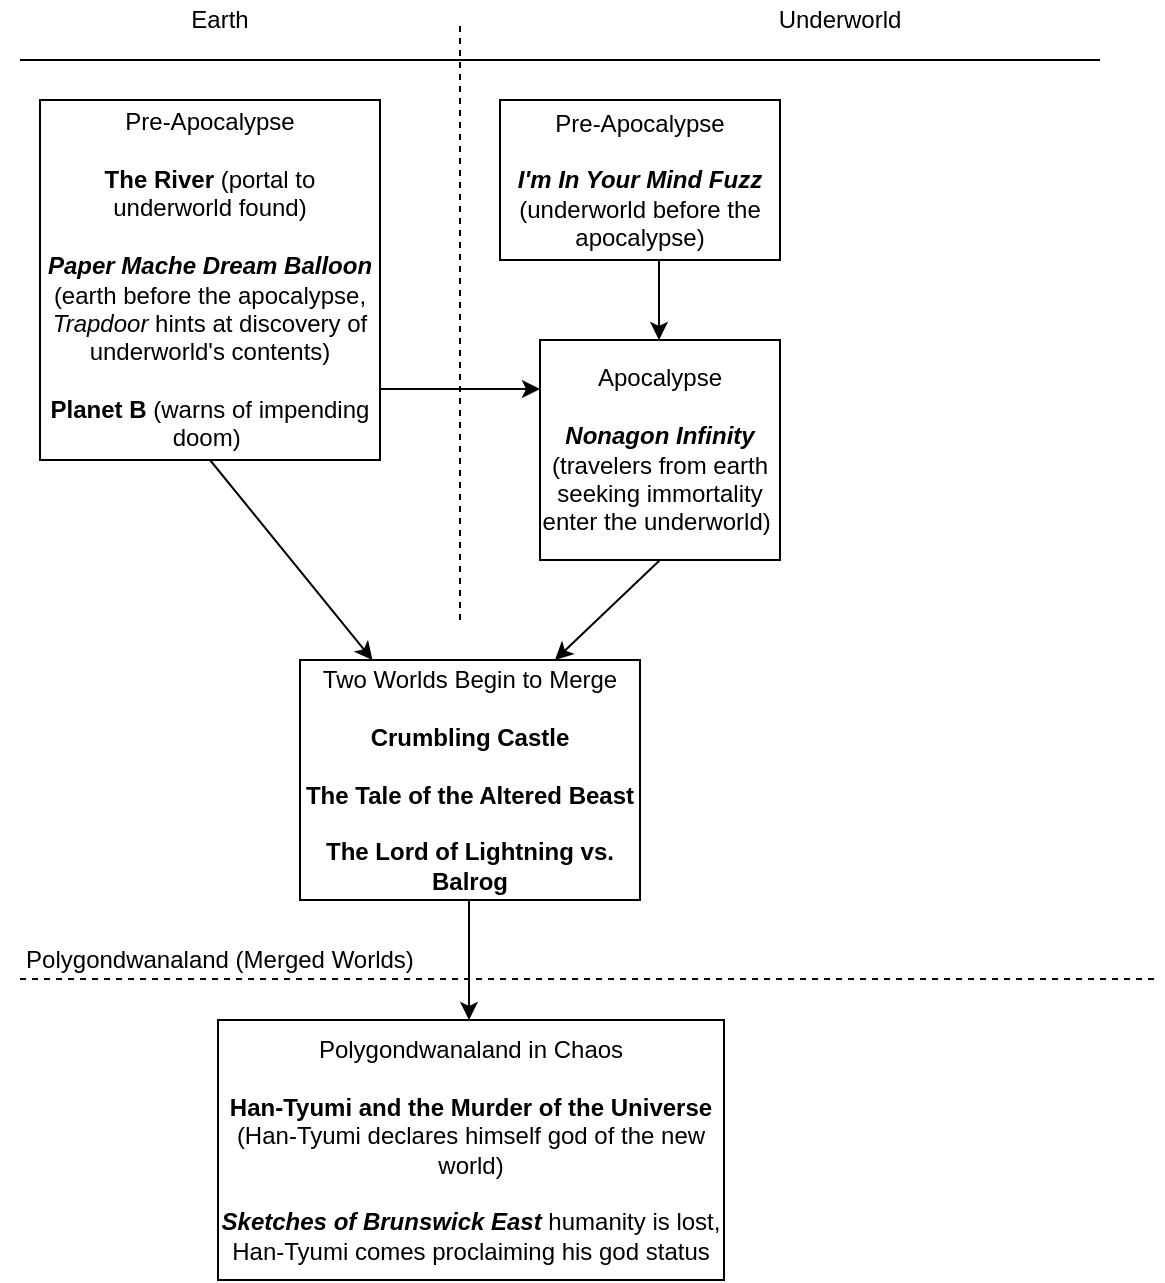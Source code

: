 <mxfile version="10.6.8" type="github"><diagram id="rpDe3dF28L3iWsywThjZ" name="Page-1"><mxGraphModel dx="1010" dy="582" grid="1" gridSize="10" guides="1" tooltips="1" connect="1" arrows="1" fold="1" page="1" pageScale="1" pageWidth="850" pageHeight="1100" math="0" shadow="0"><root><mxCell id="0"/><mxCell id="1" parent="0"/><mxCell id="8PxIs0hRl9WPwdA6d1Z9-3" value="Earth" style="text;html=1;strokeColor=none;fillColor=none;align=center;verticalAlign=middle;whiteSpace=wrap;rounded=0;" vertex="1" parent="1"><mxGeometry x="200" y="30" width="40" height="20" as="geometry"/></mxCell><mxCell id="8PxIs0hRl9WPwdA6d1Z9-4" value="Underworld" style="text;html=1;strokeColor=none;fillColor=none;align=center;verticalAlign=middle;whiteSpace=wrap;rounded=0;" vertex="1" parent="1"><mxGeometry x="470" y="30" width="120" height="20" as="geometry"/></mxCell><mxCell id="8PxIs0hRl9WPwdA6d1Z9-6" value="" style="endArrow=none;html=1;" edge="1" parent="1"><mxGeometry width="50" height="50" relative="1" as="geometry"><mxPoint x="120" y="60" as="sourcePoint"/><mxPoint x="660" y="60" as="targetPoint"/></mxGeometry></mxCell><mxCell id="8PxIs0hRl9WPwdA6d1Z9-7" value="" style="endArrow=none;dashed=1;html=1;" edge="1" parent="1"><mxGeometry width="50" height="50" relative="1" as="geometry"><mxPoint x="340" y="340" as="sourcePoint"/><mxPoint x="340" y="40" as="targetPoint"/></mxGeometry></mxCell><mxCell id="8PxIs0hRl9WPwdA6d1Z9-9" value="Pre-Apocalypse&lt;br&gt;&lt;br&gt;&lt;b&gt;The River&lt;/b&gt; (portal to underworld found)&lt;br&gt;&lt;br&gt;&lt;b&gt;&lt;i&gt;Paper Mache Dream Balloon&lt;/i&gt;&lt;/b&gt; (earth before the apocalypse, &lt;i&gt;Trapdoor&lt;/i&gt; hints at discovery of underworld's contents)&lt;br&gt;&lt;br&gt;&lt;b&gt;Planet B &lt;/b&gt;(warns of impending doom)&amp;nbsp;&lt;br&gt;" style="rounded=0;whiteSpace=wrap;html=1;" vertex="1" parent="1"><mxGeometry x="130" y="80" width="170" height="180" as="geometry"/></mxCell><mxCell id="8PxIs0hRl9WPwdA6d1Z9-10" value="" style="endArrow=none;dashed=1;html=1;" edge="1" parent="1"><mxGeometry width="50" height="50" relative="1" as="geometry"><mxPoint x="120" y="519.5" as="sourcePoint"/><mxPoint x="690" y="519.5" as="targetPoint"/></mxGeometry></mxCell><mxCell id="8PxIs0hRl9WPwdA6d1Z9-11" value="Polygondwanaland (Merged Worlds)" style="text;html=1;strokeColor=none;fillColor=none;align=center;verticalAlign=middle;whiteSpace=wrap;rounded=0;" vertex="1" parent="1"><mxGeometry x="110" y="500" width="220" height="20" as="geometry"/></mxCell><mxCell id="8PxIs0hRl9WPwdA6d1Z9-12" value="Pre-Apocalypse&lt;br&gt;&lt;br&gt;&lt;i style=&quot;font-weight: bold&quot;&gt;I'm In Your Mind Fuzz &lt;/i&gt;(underworld before the apocalypse)&lt;br&gt;" style="rounded=0;whiteSpace=wrap;html=1;" vertex="1" parent="1"><mxGeometry x="360" y="80" width="140" height="80" as="geometry"/></mxCell><mxCell id="8PxIs0hRl9WPwdA6d1Z9-15" value="" style="endArrow=classic;html=1;" edge="1" parent="1"><mxGeometry width="50" height="50" relative="1" as="geometry"><mxPoint x="300" y="224.5" as="sourcePoint"/><mxPoint x="380" y="224.5" as="targetPoint"/><Array as="points"/></mxGeometry></mxCell><mxCell id="8PxIs0hRl9WPwdA6d1Z9-16" value="Apocalypse&lt;br&gt;&lt;br&gt;&lt;i style=&quot;font-weight: bold&quot;&gt;Nonagon Infinity &lt;/i&gt;(travelers from earth seeking immortality enter the underworld)&amp;nbsp;&lt;br&gt;" style="rounded=0;whiteSpace=wrap;html=1;" vertex="1" parent="1"><mxGeometry x="380" y="200" width="120" height="110" as="geometry"/></mxCell><mxCell id="8PxIs0hRl9WPwdA6d1Z9-17" value="" style="endArrow=classic;html=1;" edge="1" parent="1"><mxGeometry width="50" height="50" relative="1" as="geometry"><mxPoint x="439.5" y="160" as="sourcePoint"/><mxPoint x="439.5" y="200" as="targetPoint"/></mxGeometry></mxCell><mxCell id="8PxIs0hRl9WPwdA6d1Z9-18" value="Two Worlds Begin to Merge&lt;br&gt;&lt;br&gt;&lt;b&gt;Crumbling Castle&lt;br&gt;&lt;/b&gt;&lt;br&gt;&lt;b&gt;The Tale of the Altered Beast&lt;br&gt;&lt;/b&gt;&lt;br&gt;&lt;b&gt;The Lord of Lightning vs. Balrog&lt;/b&gt;&lt;br&gt;" style="rounded=0;whiteSpace=wrap;html=1;" vertex="1" parent="1"><mxGeometry x="260" y="360" width="170" height="120" as="geometry"/></mxCell><mxCell id="8PxIs0hRl9WPwdA6d1Z9-19" value="" style="endArrow=classic;html=1;exitX=0.5;exitY=1;exitDx=0;exitDy=0;" edge="1" parent="1" source="8PxIs0hRl9WPwdA6d1Z9-9" target="8PxIs0hRl9WPwdA6d1Z9-18"><mxGeometry width="50" height="50" relative="1" as="geometry"><mxPoint x="165" y="330" as="sourcePoint"/><mxPoint x="215" y="280" as="targetPoint"/></mxGeometry></mxCell><mxCell id="8PxIs0hRl9WPwdA6d1Z9-20" value="" style="endArrow=classic;html=1;entryX=0.75;entryY=0;entryDx=0;entryDy=0;exitX=0.5;exitY=1;exitDx=0;exitDy=0;" edge="1" parent="1" source="8PxIs0hRl9WPwdA6d1Z9-16" target="8PxIs0hRl9WPwdA6d1Z9-18"><mxGeometry width="50" height="50" relative="1" as="geometry"><mxPoint x="447.5" y="310" as="sourcePoint"/><mxPoint x="432.5" y="330" as="targetPoint"/></mxGeometry></mxCell><mxCell id="8PxIs0hRl9WPwdA6d1Z9-21" value="" style="endArrow=classic;html=1;" edge="1" parent="1"><mxGeometry width="50" height="50" relative="1" as="geometry"><mxPoint x="344.5" y="480" as="sourcePoint"/><mxPoint x="344.5" y="540" as="targetPoint"/></mxGeometry></mxCell><mxCell id="8PxIs0hRl9WPwdA6d1Z9-22" value="Polygondwanaland in Chaos&lt;br&gt;&lt;br&gt;&lt;b&gt;Han-Tyumi and the Murder of the Universe &lt;/b&gt;(Han-Tyumi declares himself god of the new world)&lt;br&gt;&lt;br&gt;&lt;i style=&quot;font-weight: bold&quot;&gt;Sketches of Brunswick East&lt;/i&gt;&amp;nbsp;humanity is lost, Han-Tyumi comes proclaiming his god status&lt;br&gt;" style="rounded=0;whiteSpace=wrap;html=1;" vertex="1" parent="1"><mxGeometry x="219" y="540" width="253" height="130" as="geometry"/></mxCell></root></mxGraphModel></diagram></mxfile>